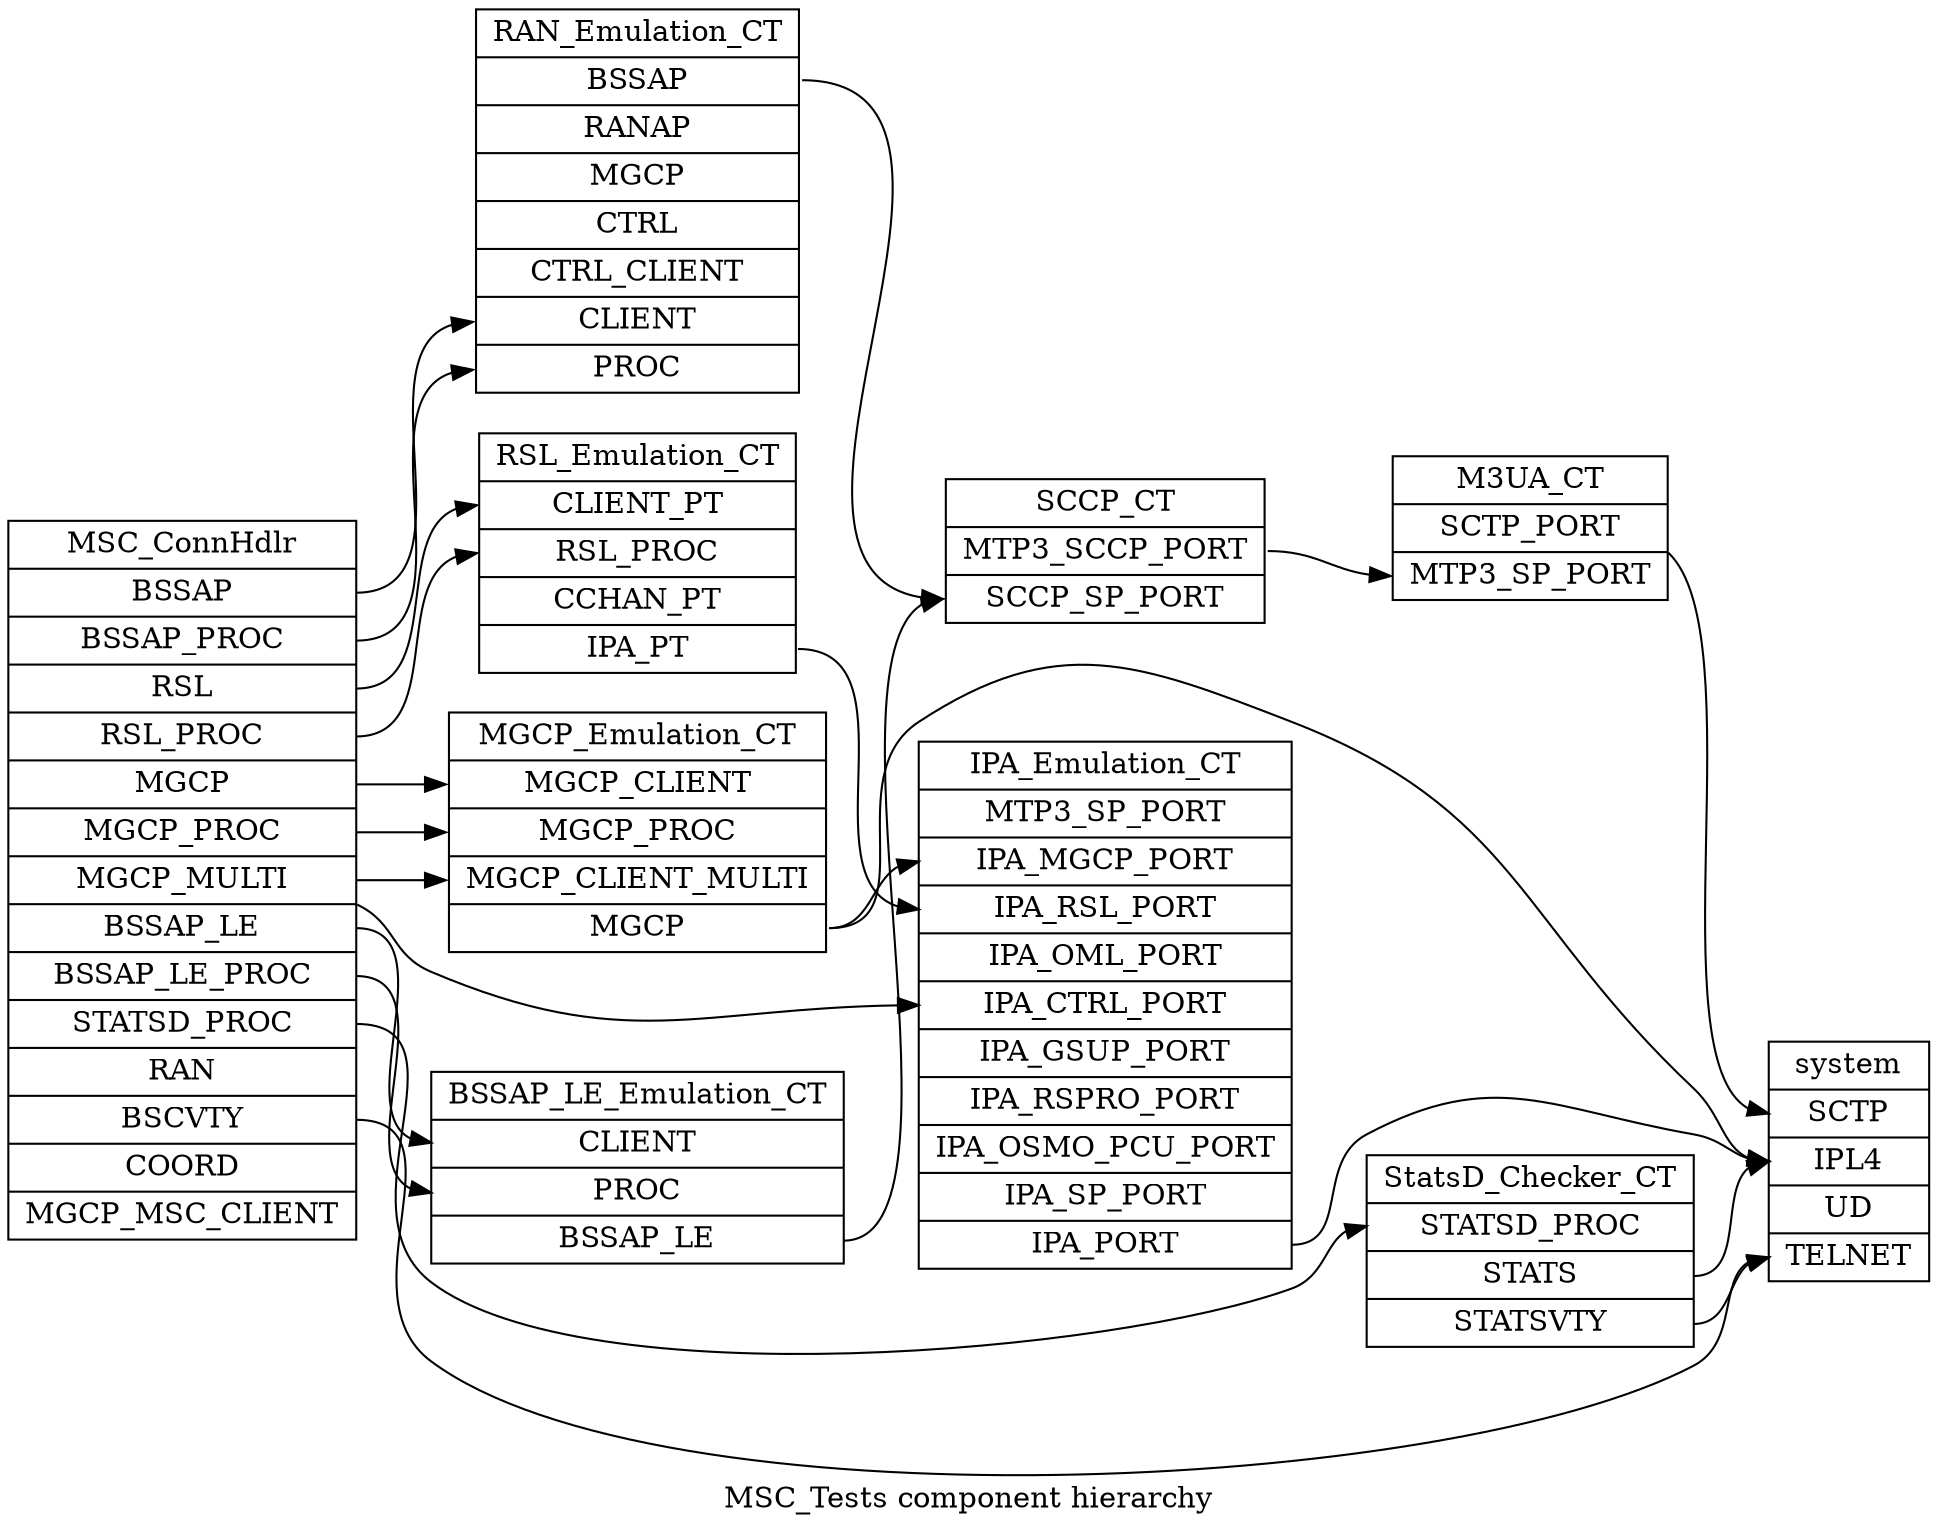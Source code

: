 digraph G {
	rankdir = LR;
	label = "MSC_Tests component hierarchy";

	"MSC_ConnHdlr" [
		shape = "record"
		label = "<f0> MSC_ConnHdlr | <BSSAP> BSSAP | <BSSAP_PROC> BSSAP_PROC | <RSL> RSL | <RSL_PROC> RSL_PROC | <MGCP> MGCP | <MGCP_PROC> MGCP_PROC | <MGCP_MULTI> MGCP_MULTI | <BSSAP_LE> BSSAP_LE | <BSSAP_LE_PROC> BSSAP_LE_PROC | <STATSD_PROC> STATSD_PROC | <RAN> RAN | <BSCVTY> BSCVTY | <COORD> COORD | <MGCP_MSC_CLIENT> MGCP_MSC_CLIENT"
	];

	"RAN_Emulation_CT" [
		shape = "record"
		label = "<f0> RAN_Emulation_CT | <BSSAP> BSSAP | <RANAP> RANAP | <MGCP> MGCP | <CTRL> CTRL | <CTRL_CLIENT> CTRL_CLIENT | <CLIENT> CLIENT | <PROC> PROC"
	];
	"RAN_Emulation_CT":BSSAP -> "SCCP_CT":SCCP_SP_PORT
	"MSC_ConnHdlr":BSSAP -> "RAN_Emulation_CT":CLIENT
	"MSC_ConnHdlr":BSSAP_PROC -> "RAN_Emulation_CT":PROC
	"MSC_ConnHdlr":IPA_CTRL -> "IPA_Emulation_CT":IPA_CTRL_PORT

	"RSL_Emulation_CT" [
		shape = "record"
		label = "<f0> RSL_Emulation_CT | <CLIENT_PT> CLIENT_PT | <RSL_PROC> RSL_PROC | <CCHAN_PT> CCHAN_PT | <IPA_PT> IPA_PT"
	]
	"RSL_Emulation_CT":IPA_PT -> "IPA_Emulation_CT":IPA_RSL_PORT
	"MSC_ConnHdlr":RSL -> "RSL_Emulation_CT":CLIENT_PT
	"MSC_ConnHdlr":RSL_PROC -> "RSL_Emulation_CT":RSL_PROC

	"BSSAP_LE_Emulation_CT" [
		shape = "record"
		label = "<f0> BSSAP_LE_Emulation_CT | <CLIENT> CLIENT | <PROC> PROC | <BSSAP_LE> BSSAP_LE"
	]
	"BSSAP_LE_Emulation_CT":BSSAP_LE -> "SCCP_CT":SCCP_SP_PORT
	"MSC_ConnHdlr":BSSAP_LE -> "BSSAP_LE_Emulation_CT":CLIENT
	"MSC_ConnHdlr":BSSAP_LE_PROC -> "BSSAP_LE_Emulation_CT":PROC

	"SCCP_CT" [
		shape = "record"
		label = "<f0> SCCP_CT | <MTP3_SCCP_PORT> MTP3_SCCP_PORT | <SCCP_SP_PORT> SCCP_SP_PORT"
	];
	"SCCP_CT":MTP3_SCCP_PORT -> "M3UA_CT":MTP3_SP_PORT

	"M3UA_CT" [

		shape = "record"
		label = "<f0> M3UA_CT | <STCP_PORT> SCTP_PORT | <MTP3_SP_PORT> MTP3_SP_PORT"
	];
	"M3UA_CT":SCTP_PORT -> "system":SCTP


	"StatsD_Checker_CT" [
		shape = "record"
		label = "<f0> StatsD_Checker_CT | <STATSD_PROC> STATSD_PROC | <STATS> STATS | <STATSVTY> STATSVTY"
	]
	"StatsD_Checker_CT":STATS -> "system":IPL4
	"StatsD_Checker_CT":STATSVTY -> "system":TELNET
	"MSC_ConnHdlr":STATSD_PROC -> "StatsD_Checker_CT":STATSD_PROC


	"MGCP_Emulation_CT" [
		shape = "record"
		label = "<f0> MGCP_Emulation_CT | <MGCP_CLIENT> MGCP_CLIENT | <MGCP_PROC> MGCP_PROC | <MGCP_CLIENT_MULTI> MGCP_CLIENT_MULTI | <MGCP> MGCP"
	]
	"MGCP_Emulation_CT":MGCP -> "system":IPL4
	"MGCP_Emulation_CT":MGCP -> "IPA_Emulation_CT":IPA_MGCP_PORT
	"MSC_ConnHdlr":MGCP -> "MGCP_Emulation_CT":MGCP_CLIENT
	"MSC_ConnHdlr":MGCP_PROC -> "MGCP_Emulation_CT":MGCP_PROC
	"MSC_ConnHdlr":MGCP_MULTI -> "MGCP_Emulation_CT":MGCP_CLIENT_MULTI
	"MSC_ConnHdlr":BSCVTY -> "system":TELNET


	"IPA_Emulation_CT" [
		shape = "record"
		label = "<f0> IPA_Emulation_CT | <MTP3_SP_PORT> MTP3_SP_PORT | <IPA_MGCP_PORT> IPA_MGCP_PORT | <IPA_RSL_PORT> IPA_RSL_PORT | <IPA_OML_PORT> IPA_OML_PORT | <IPA_CTRL_PORT> IPA_CTRL_PORT | <IPA_GSUP_PORT> IPA_GSUP_PORT | <IPA_RSPRO_PORT> IPA_RSPRO_PORT | <IPA_OSMO_PCU_PORT> IPA_OSMO_PCU_PORT | <IPA_SP_PORT> IPA_SP_PORT | <IPA_PORT> IPA_PORT"
	];
	"IPA_Emulation_CT":IPA_PORT -> "system":IPL4


	"system" [
		shape = "record"
		label = "<f0> system | <SCTP> SCTP | <IPL4> IPL4 | <UD> UD | <TELNET> TELNET"
	];
}
